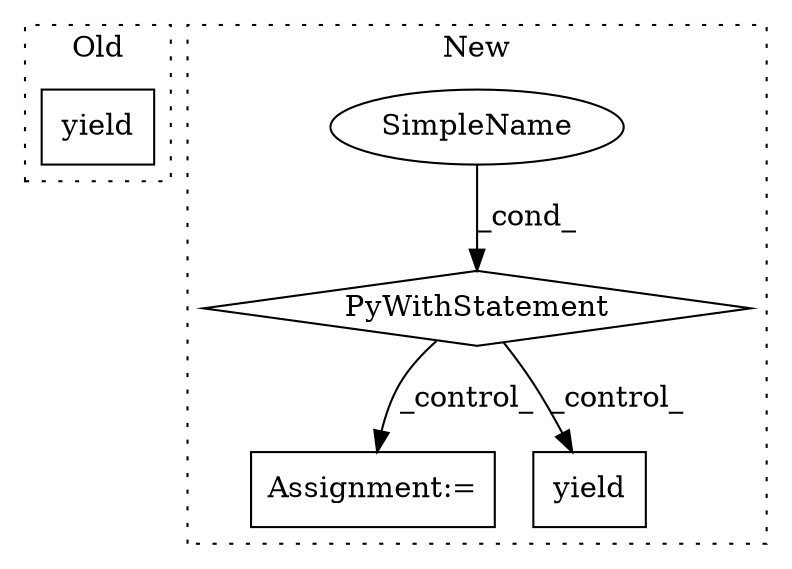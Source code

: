 digraph G {
subgraph cluster0 {
1 [label="yield" a="112" s="345" l="7" shape="box"];
label = "Old";
style="dotted";
}
subgraph cluster1 {
2 [label="PyWithStatement" a="104" s="199,239" l="10,2" shape="diamond"];
3 [label="SimpleName" a="42" s="" l="" shape="ellipse"];
4 [label="Assignment:=" a="7" s="253" l="4" shape="box"];
5 [label="yield" a="112" s="311" l="7" shape="box"];
label = "New";
style="dotted";
}
2 -> 5 [label="_control_"];
2 -> 4 [label="_control_"];
3 -> 2 [label="_cond_"];
}